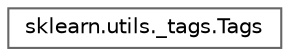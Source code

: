 digraph "Graphical Class Hierarchy"
{
 // LATEX_PDF_SIZE
  bgcolor="transparent";
  edge [fontname=Helvetica,fontsize=10,labelfontname=Helvetica,labelfontsize=10];
  node [fontname=Helvetica,fontsize=10,shape=box,height=0.2,width=0.4];
  rankdir="LR";
  Node0 [id="Node000000",label="sklearn.utils._tags.Tags",height=0.2,width=0.4,color="grey40", fillcolor="white", style="filled",URL="$d0/d2c/classsklearn_1_1utils_1_1__tags_1_1Tags.html",tooltip=" "];
}
